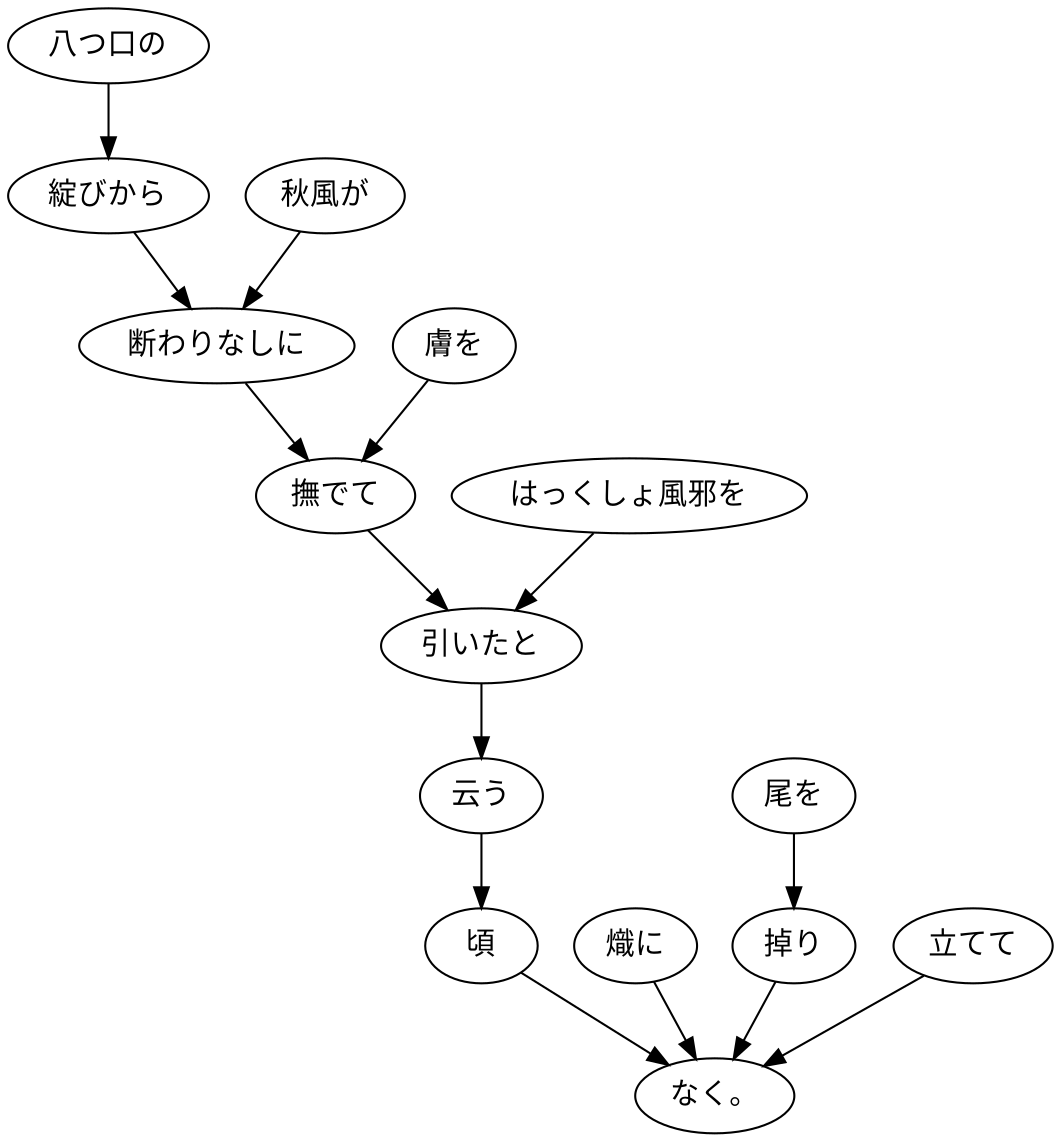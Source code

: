 digraph graph4016 {
	node0 [label="八つ口の"];
	node1 [label="綻びから"];
	node2 [label="秋風が"];
	node3 [label="断わりなしに"];
	node4 [label="膚を"];
	node5 [label="撫でて"];
	node6 [label="はっくしょ風邪を"];
	node7 [label="引いたと"];
	node8 [label="云う"];
	node9 [label="頃"];
	node10 [label="熾に"];
	node11 [label="尾を"];
	node12 [label="掉り"];
	node13 [label="立てて"];
	node14 [label="なく。"];
	node0 -> node1;
	node1 -> node3;
	node2 -> node3;
	node3 -> node5;
	node4 -> node5;
	node5 -> node7;
	node6 -> node7;
	node7 -> node8;
	node8 -> node9;
	node9 -> node14;
	node10 -> node14;
	node11 -> node12;
	node12 -> node14;
	node13 -> node14;
}
